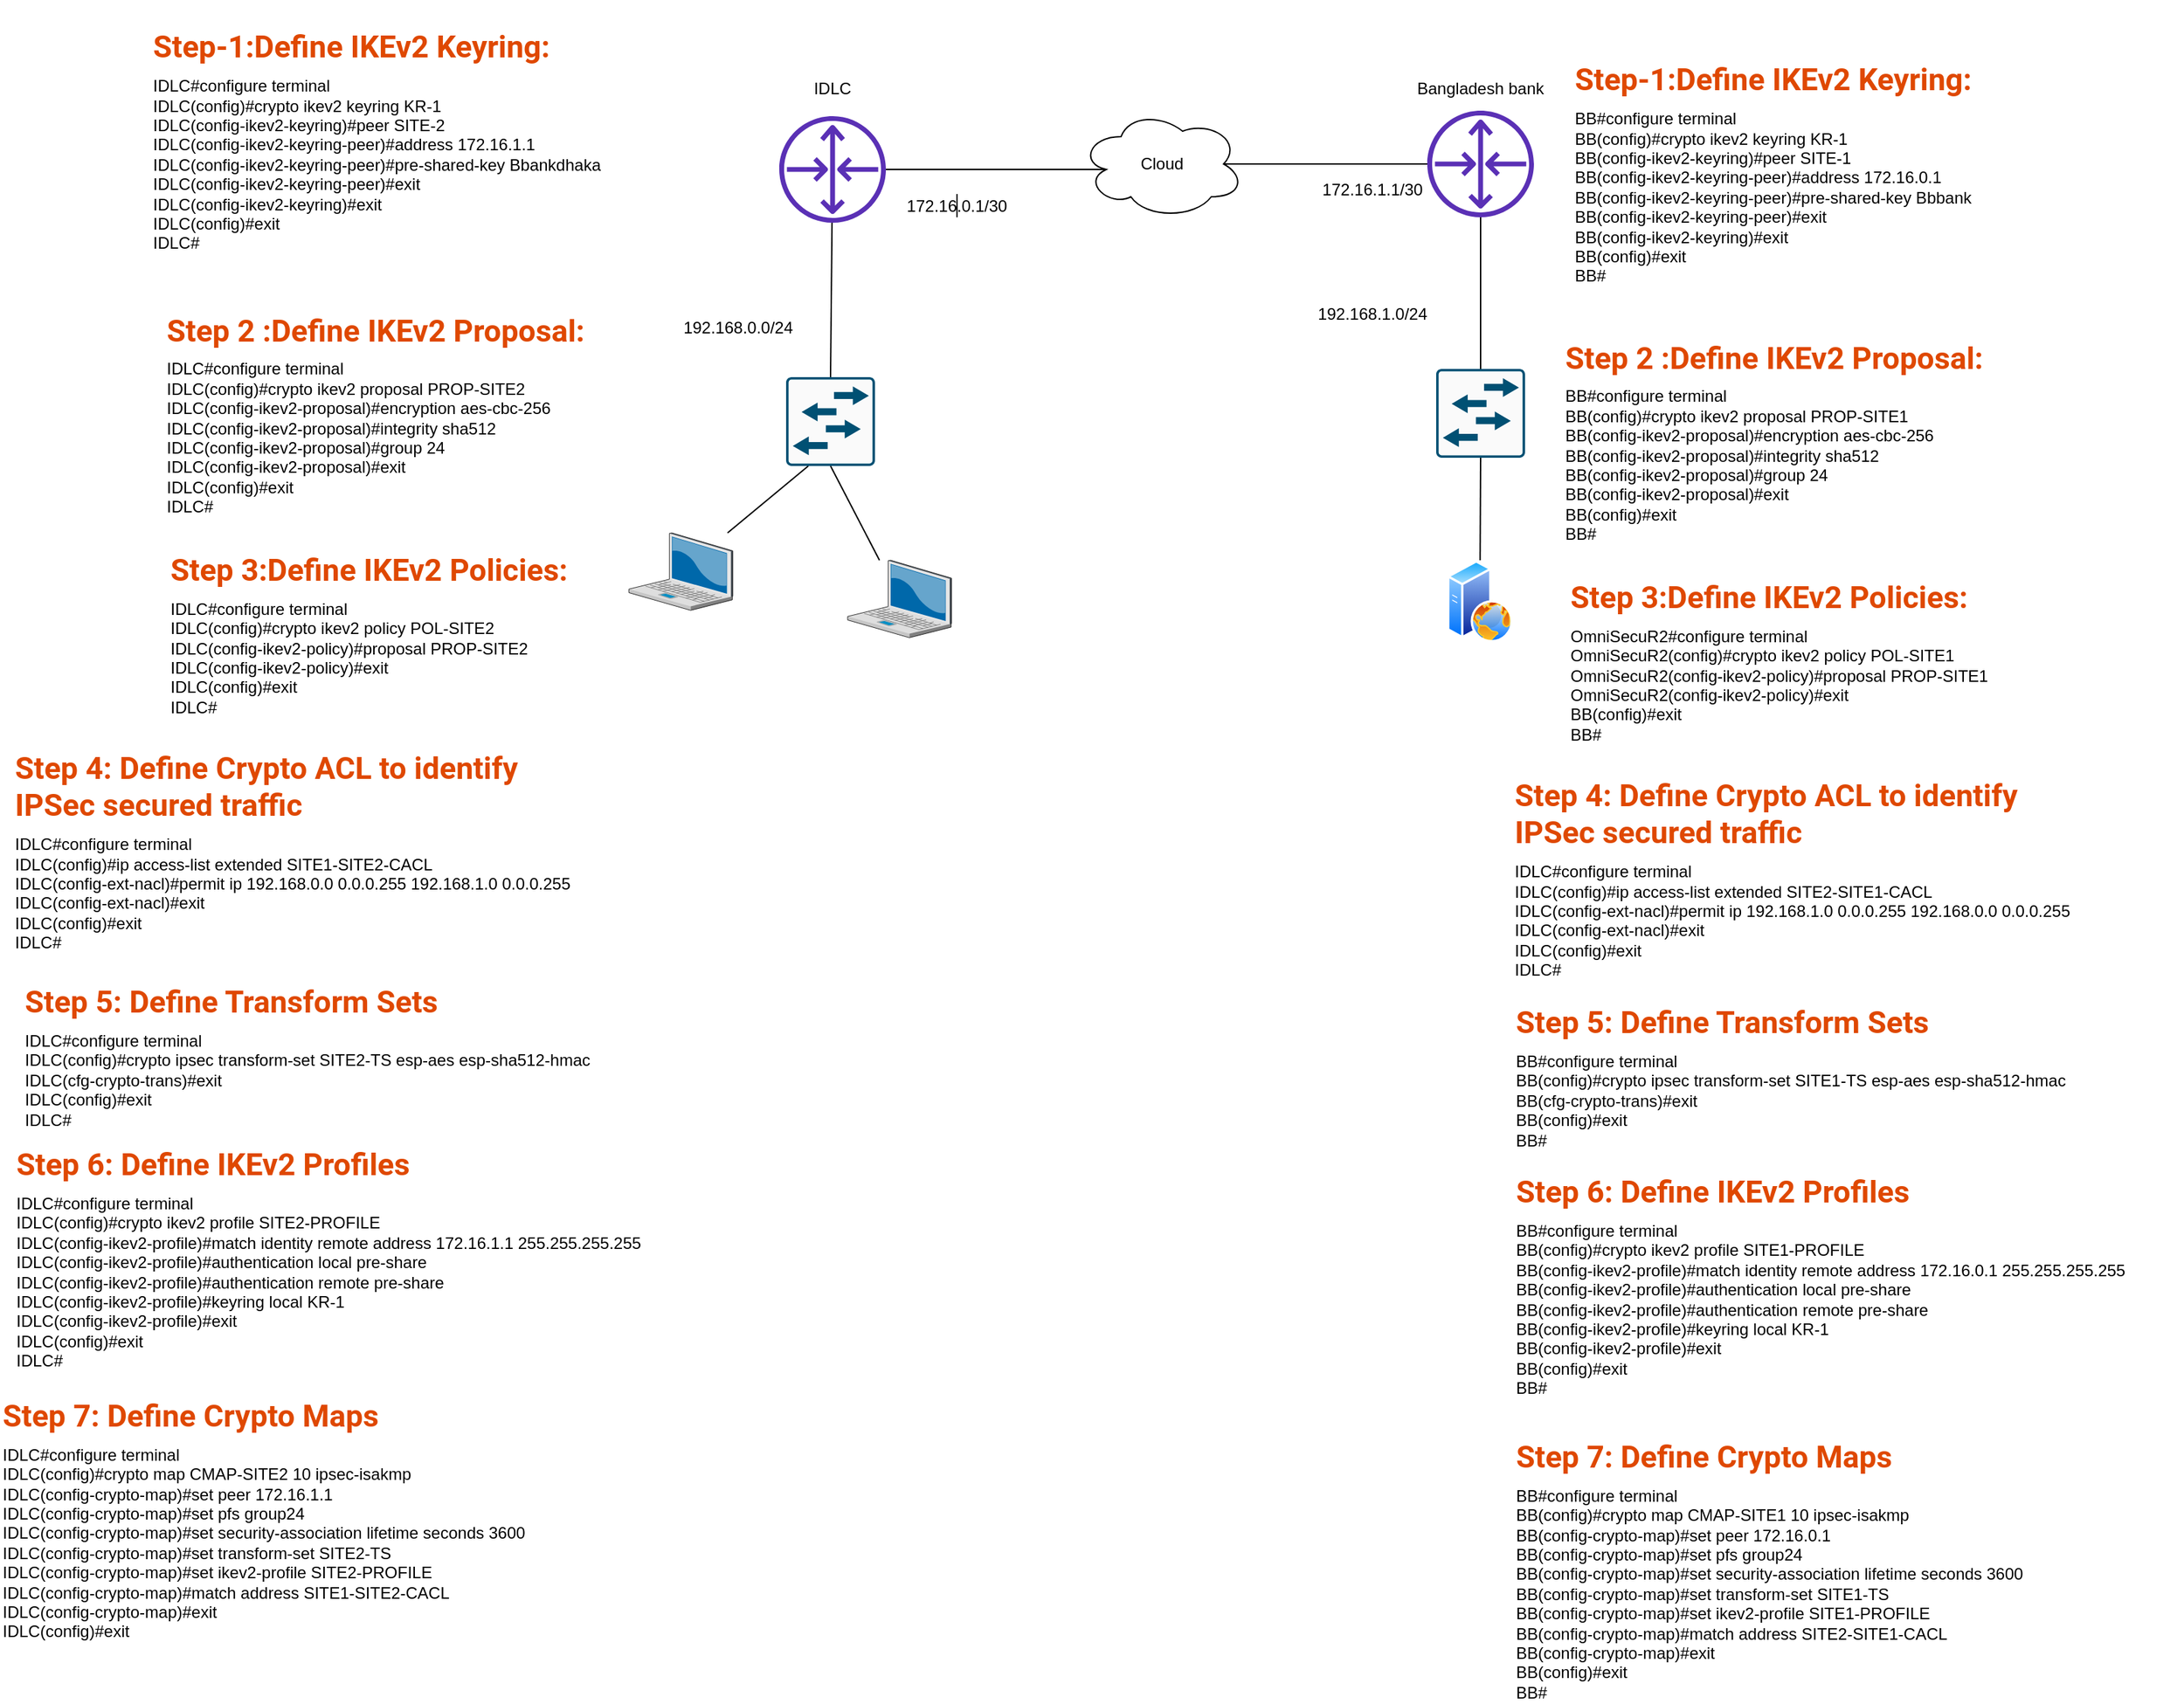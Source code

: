 <mxfile version="13.10.6" type="github">
  <diagram id="ckRrnIVcHQBUZB9jFONz" name="Page-1">
    <mxGraphModel dx="1718" dy="482" grid="1" gridSize="10" guides="1" tooltips="1" connect="1" arrows="1" fold="1" page="1" pageScale="1" pageWidth="850" pageHeight="1100" math="0" shadow="0">
      <root>
        <mxCell id="0" />
        <mxCell id="1" parent="0" />
        <mxCell id="QkRai7MnK0GTXK78Vudh-1" value="" style="outlineConnect=0;fontColor=#232F3E;gradientColor=none;fillColor=#5A30B5;strokeColor=none;dashed=0;verticalLabelPosition=bottom;verticalAlign=top;align=center;html=1;fontSize=12;fontStyle=0;aspect=fixed;pointerEvents=1;shape=mxgraph.aws4.router;" vertex="1" parent="1">
          <mxGeometry x="130" y="145" width="78" height="78" as="geometry" />
        </mxCell>
        <mxCell id="QkRai7MnK0GTXK78Vudh-2" value="" style="outlineConnect=0;fontColor=#232F3E;gradientColor=none;fillColor=#5A30B5;strokeColor=none;dashed=0;verticalLabelPosition=bottom;verticalAlign=top;align=center;html=1;fontSize=12;fontStyle=0;aspect=fixed;pointerEvents=1;shape=mxgraph.aws4.router;" vertex="1" parent="1">
          <mxGeometry x="604" y="141" width="78" height="78" as="geometry" />
        </mxCell>
        <mxCell id="QkRai7MnK0GTXK78Vudh-5" style="edgeStyle=none;rounded=0;orthogonalLoop=1;jettySize=auto;html=1;exitX=0.16;exitY=0.55;exitDx=0;exitDy=0;exitPerimeter=0;endArrow=none;endFill=0;" edge="1" parent="1" source="QkRai7MnK0GTXK78Vudh-3" target="QkRai7MnK0GTXK78Vudh-1">
          <mxGeometry relative="1" as="geometry" />
        </mxCell>
        <mxCell id="QkRai7MnK0GTXK78Vudh-6" style="edgeStyle=none;rounded=0;orthogonalLoop=1;jettySize=auto;html=1;exitX=0.875;exitY=0.5;exitDx=0;exitDy=0;exitPerimeter=0;endArrow=none;endFill=0;" edge="1" parent="1" source="QkRai7MnK0GTXK78Vudh-3" target="QkRai7MnK0GTXK78Vudh-2">
          <mxGeometry relative="1" as="geometry" />
        </mxCell>
        <mxCell id="QkRai7MnK0GTXK78Vudh-3" value="" style="ellipse;shape=cloud;whiteSpace=wrap;html=1;" vertex="1" parent="1">
          <mxGeometry x="350" y="140" width="120" height="80" as="geometry" />
        </mxCell>
        <mxCell id="QkRai7MnK0GTXK78Vudh-7" value="Cloud" style="text;html=1;strokeColor=none;fillColor=none;align=center;verticalAlign=middle;whiteSpace=wrap;rounded=0;" vertex="1" parent="1">
          <mxGeometry x="390" y="170" width="40" height="20" as="geometry" />
        </mxCell>
        <mxCell id="QkRai7MnK0GTXK78Vudh-8" value="Bangladesh bank" style="text;html=1;strokeColor=none;fillColor=none;align=center;verticalAlign=middle;whiteSpace=wrap;rounded=0;" vertex="1" parent="1">
          <mxGeometry x="583" y="120" width="120" height="10" as="geometry" />
        </mxCell>
        <mxCell id="QkRai7MnK0GTXK78Vudh-9" value="IDLC" style="text;html=1;strokeColor=none;fillColor=none;align=center;verticalAlign=middle;whiteSpace=wrap;rounded=0;" vertex="1" parent="1">
          <mxGeometry x="109" y="115" width="120" height="20" as="geometry" />
        </mxCell>
        <mxCell id="QkRai7MnK0GTXK78Vudh-11" value="172.16.0.1/30" style="text;html=1;strokeColor=none;fillColor=none;align=center;verticalAlign=middle;whiteSpace=wrap;rounded=0;" vertex="1" parent="1">
          <mxGeometry x="220" y="202" width="80" height="17" as="geometry" />
        </mxCell>
        <mxCell id="QkRai7MnK0GTXK78Vudh-12" value="172.16.1.1/30" style="text;html=1;strokeColor=none;fillColor=none;align=center;verticalAlign=middle;whiteSpace=wrap;rounded=0;" vertex="1" parent="1">
          <mxGeometry x="524" y="190" width="80" height="17" as="geometry" />
        </mxCell>
        <mxCell id="QkRai7MnK0GTXK78Vudh-13" style="edgeStyle=none;rounded=0;orthogonalLoop=1;jettySize=auto;html=1;exitX=0.5;exitY=1;exitDx=0;exitDy=0;entryX=0.5;entryY=0;entryDx=0;entryDy=0;endArrow=none;endFill=0;" edge="1" parent="1" source="QkRai7MnK0GTXK78Vudh-11" target="QkRai7MnK0GTXK78Vudh-11">
          <mxGeometry relative="1" as="geometry" />
        </mxCell>
        <mxCell id="QkRai7MnK0GTXK78Vudh-16" style="edgeStyle=none;rounded=0;orthogonalLoop=1;jettySize=auto;html=1;exitX=0.5;exitY=0;exitDx=0;exitDy=0;exitPerimeter=0;endArrow=none;endFill=0;" edge="1" parent="1" source="QkRai7MnK0GTXK78Vudh-14">
          <mxGeometry relative="1" as="geometry">
            <mxPoint x="151" y="330" as="sourcePoint" />
            <mxPoint x="168.589" y="223" as="targetPoint" />
          </mxGeometry>
        </mxCell>
        <mxCell id="QkRai7MnK0GTXK78Vudh-24" style="edgeStyle=none;rounded=0;orthogonalLoop=1;jettySize=auto;html=1;exitX=0.25;exitY=1;exitDx=0;exitDy=0;exitPerimeter=0;endArrow=none;endFill=0;" edge="1" parent="1" source="QkRai7MnK0GTXK78Vudh-14" target="QkRai7MnK0GTXK78Vudh-19">
          <mxGeometry relative="1" as="geometry" />
        </mxCell>
        <mxCell id="QkRai7MnK0GTXK78Vudh-26" style="edgeStyle=none;rounded=0;orthogonalLoop=1;jettySize=auto;html=1;exitX=0.5;exitY=1;exitDx=0;exitDy=0;exitPerimeter=0;endArrow=none;endFill=0;" edge="1" parent="1" source="QkRai7MnK0GTXK78Vudh-14" target="QkRai7MnK0GTXK78Vudh-20">
          <mxGeometry relative="1" as="geometry" />
        </mxCell>
        <mxCell id="QkRai7MnK0GTXK78Vudh-14" value="" style="points=[[0.015,0.015,0],[0.985,0.015,0],[0.985,0.985,0],[0.015,0.985,0],[0.25,0,0],[0.5,0,0],[0.75,0,0],[1,0.25,0],[1,0.5,0],[1,0.75,0],[0.75,1,0],[0.5,1,0],[0.25,1,0],[0,0.75,0],[0,0.5,0],[0,0.25,0]];verticalLabelPosition=bottom;html=1;verticalAlign=top;aspect=fixed;align=center;pointerEvents=1;shape=mxgraph.cisco19.rect;prIcon=l2_switch;fillColor=#FAFAFA;strokeColor=#005073;" vertex="1" parent="1">
          <mxGeometry x="135" y="336" width="65" height="65" as="geometry" />
        </mxCell>
        <mxCell id="QkRai7MnK0GTXK78Vudh-18" style="edgeStyle=none;rounded=0;orthogonalLoop=1;jettySize=auto;html=1;exitX=0.5;exitY=0;exitDx=0;exitDy=0;exitPerimeter=0;endArrow=none;endFill=0;" edge="1" parent="1" source="QkRai7MnK0GTXK78Vudh-17" target="QkRai7MnK0GTXK78Vudh-2">
          <mxGeometry relative="1" as="geometry" />
        </mxCell>
        <mxCell id="QkRai7MnK0GTXK78Vudh-23" style="edgeStyle=none;rounded=0;orthogonalLoop=1;jettySize=auto;html=1;exitX=0.5;exitY=1;exitDx=0;exitDy=0;exitPerimeter=0;endArrow=none;endFill=0;" edge="1" parent="1" source="QkRai7MnK0GTXK78Vudh-17" target="QkRai7MnK0GTXK78Vudh-22">
          <mxGeometry relative="1" as="geometry" />
        </mxCell>
        <mxCell id="QkRai7MnK0GTXK78Vudh-17" value="" style="points=[[0.015,0.015,0],[0.985,0.015,0],[0.985,0.985,0],[0.015,0.985,0],[0.25,0,0],[0.5,0,0],[0.75,0,0],[1,0.25,0],[1,0.5,0],[1,0.75,0],[0.75,1,0],[0.5,1,0],[0.25,1,0],[0,0.75,0],[0,0.5,0],[0,0.25,0]];verticalLabelPosition=bottom;html=1;verticalAlign=top;aspect=fixed;align=center;pointerEvents=1;shape=mxgraph.cisco19.rect;prIcon=l2_switch;fillColor=#FAFAFA;strokeColor=#005073;" vertex="1" parent="1">
          <mxGeometry x="610.5" y="330" width="65" height="65" as="geometry" />
        </mxCell>
        <mxCell id="QkRai7MnK0GTXK78Vudh-19" value="" style="verticalLabelPosition=bottom;aspect=fixed;html=1;verticalAlign=top;strokeColor=none;align=center;outlineConnect=0;shape=mxgraph.citrix.laptop_2;" vertex="1" parent="1">
          <mxGeometry x="20" y="450" width="76" height="56.67" as="geometry" />
        </mxCell>
        <mxCell id="QkRai7MnK0GTXK78Vudh-20" value="" style="verticalLabelPosition=bottom;aspect=fixed;html=1;verticalAlign=top;strokeColor=none;align=center;outlineConnect=0;shape=mxgraph.citrix.laptop_2;" vertex="1" parent="1">
          <mxGeometry x="180" y="470" width="76" height="56.67" as="geometry" />
        </mxCell>
        <mxCell id="QkRai7MnK0GTXK78Vudh-22" value="" style="aspect=fixed;perimeter=ellipsePerimeter;html=1;align=center;shadow=0;dashed=0;spacingTop=3;image;image=img/lib/active_directory/web_server.svg;" vertex="1" parent="1">
          <mxGeometry x="618.5" y="470" width="48" height="60" as="geometry" />
        </mxCell>
        <mxCell id="QkRai7MnK0GTXK78Vudh-25" style="edgeStyle=none;rounded=0;orthogonalLoop=1;jettySize=auto;html=1;entryX=0.25;entryY=1;entryDx=0;entryDy=0;entryPerimeter=0;endArrow=none;endFill=0;" edge="1" parent="1" target="QkRai7MnK0GTXK78Vudh-14">
          <mxGeometry relative="1" as="geometry">
            <mxPoint x="151" y="401" as="sourcePoint" />
          </mxGeometry>
        </mxCell>
        <mxCell id="QkRai7MnK0GTXK78Vudh-27" value="192.168.0.0/24" style="text;html=1;strokeColor=none;fillColor=none;align=center;verticalAlign=middle;whiteSpace=wrap;rounded=0;" vertex="1" parent="1">
          <mxGeometry x="50" y="280" width="100" height="40" as="geometry" />
        </mxCell>
        <mxCell id="QkRai7MnK0GTXK78Vudh-28" value="192.168.1.0/24" style="text;html=1;strokeColor=none;fillColor=none;align=center;verticalAlign=middle;whiteSpace=wrap;rounded=0;" vertex="1" parent="1">
          <mxGeometry x="514" y="270" width="100" height="40" as="geometry" />
        </mxCell>
        <mxCell id="QkRai7MnK0GTXK78Vudh-29" value="&lt;h3 style=&quot;box-sizing: border-box ; margin-top: 0px ; margin-bottom: 0.5rem ; line-height: 1.2 ; font-size: 1.4rem ; padding-top: 6px ; color: rgb(223 , 72 , 0) ; font-family: &amp;#34;rubik&amp;#34; , &amp;#34;roboto&amp;#34; , &amp;#34;pt serif&amp;#34; , &amp;#34;segoe ui&amp;#34; , &amp;#34;helvetica&amp;#34; , sans-serif ; background-color: rgb(255 , 255 , 255)&quot;&gt;Step-1:Define IKEv2 Keyring:&lt;/h3&gt;&lt;div&gt;&lt;div&gt;IDLC#configure terminal&lt;/div&gt;&lt;div&gt;IDLC(config)#crypto ikev2 keyring KR-1&lt;/div&gt;&lt;div&gt;IDLC(config-ikev2-keyring)#peer SITE-2&lt;/div&gt;&lt;div&gt;IDLC(config-ikev2-keyring-peer)#address 172.16.1.1&lt;/div&gt;&lt;div&gt;IDLC(config-ikev2-keyring-peer)#pre-shared-key Bbankdhaka&lt;/div&gt;&lt;div&gt;IDLC(config-ikev2-keyring-peer)#exit&lt;/div&gt;&lt;div&gt;IDLC(config-ikev2-keyring)#exit&lt;/div&gt;&lt;div&gt;IDLC(config)#exit&lt;/div&gt;&lt;div&gt;IDLC#&lt;/div&gt;&lt;/div&gt;" style="text;html=1;strokeColor=none;fillColor=none;align=left;verticalAlign=middle;whiteSpace=wrap;rounded=0;" vertex="1" parent="1">
          <mxGeometry x="-330" y="60" width="370" height="200" as="geometry" />
        </mxCell>
        <mxCell id="QkRai7MnK0GTXK78Vudh-30" value="&lt;h3 style=&quot;box-sizing: border-box ; margin-top: 0px ; margin-bottom: 0.5rem ; line-height: 1.2 ; font-size: 1.4rem ; padding-top: 6px ; color: rgb(223 , 72 , 0) ; font-family: &amp;#34;rubik&amp;#34; , &amp;#34;roboto&amp;#34; , &amp;#34;pt serif&amp;#34; , &amp;#34;segoe ui&amp;#34; , &amp;#34;helvetica&amp;#34; , sans-serif ; background-color: rgb(255 , 255 , 255)&quot;&gt;Step-1:Define IKEv2 Keyring:&lt;/h3&gt;&lt;div&gt;&lt;div&gt;BB#configure terminal&lt;/div&gt;&lt;div&gt;BB(config)#crypto ikev2 keyring KR-1&lt;/div&gt;&lt;div&gt;BB(config-ikev2-keyring)#peer SITE-1&lt;/div&gt;&lt;div&gt;BB(config-ikev2-keyring-peer)#address 172.16.0.1&lt;/div&gt;&lt;div&gt;BB(config-ikev2-keyring-peer)#pre-shared-key Bbbank&lt;/div&gt;&lt;div&gt;BB(config-ikev2-keyring-peer)#exit&lt;/div&gt;&lt;div&gt;BB(config-ikev2-keyring)#exit&lt;/div&gt;&lt;div&gt;BB(config)#exit&lt;/div&gt;&lt;div&gt;BB#&lt;/div&gt;&lt;/div&gt;" style="text;html=1;strokeColor=none;fillColor=none;align=left;verticalAlign=middle;whiteSpace=wrap;rounded=0;" vertex="1" parent="1">
          <mxGeometry x="710" y="84" width="370" height="200" as="geometry" />
        </mxCell>
        <mxCell id="QkRai7MnK0GTXK78Vudh-31" value="&lt;h3 style=&quot;box-sizing: border-box ; margin-top: 0px ; margin-bottom: 0.5rem ; line-height: 1.2 ; font-size: 1.4rem ; padding-top: 6px ; color: rgb(223 , 72 , 0) ; font-family: &amp;#34;rubik&amp;#34; , &amp;#34;roboto&amp;#34; , &amp;#34;pt serif&amp;#34; , &amp;#34;segoe ui&amp;#34; , &amp;#34;helvetica&amp;#34; , sans-serif ; background-color: rgb(255 , 255 , 255)&quot;&gt;Step 2 :Define IKEv2 Proposal:&lt;/h3&gt;&lt;div&gt;&lt;div&gt;IDLC#configure terminal&lt;/div&gt;&lt;div&gt;IDLC(config)#crypto ikev2 proposal PROP-SITE2&lt;/div&gt;&lt;div&gt;IDLC(config-ikev2-proposal)#encryption aes-cbc-256&lt;/div&gt;&lt;div&gt;IDLC(config-ikev2-proposal)#integrity sha512&lt;/div&gt;&lt;div&gt;IDLC(config-ikev2-proposal)#group 24&lt;/div&gt;&lt;div&gt;IDLC(config-ikev2-proposal)#exit&lt;/div&gt;&lt;div&gt;IDLC(config)#exit&lt;/div&gt;&lt;div&gt;IDLC#&lt;/div&gt;&lt;/div&gt;" style="text;html=1;strokeColor=none;fillColor=none;align=left;verticalAlign=middle;whiteSpace=wrap;rounded=0;" vertex="1" parent="1">
          <mxGeometry x="-320" y="260" width="370" height="200" as="geometry" />
        </mxCell>
        <mxCell id="QkRai7MnK0GTXK78Vudh-32" value="&lt;h3 style=&quot;box-sizing: border-box ; margin-top: 0px ; margin-bottom: 0.5rem ; line-height: 1.2 ; font-size: 1.4rem ; padding-top: 6px ; color: rgb(223 , 72 , 0) ; font-family: &amp;#34;rubik&amp;#34; , &amp;#34;roboto&amp;#34; , &amp;#34;pt serif&amp;#34; , &amp;#34;segoe ui&amp;#34; , &amp;#34;helvetica&amp;#34; , sans-serif ; background-color: rgb(255 , 255 , 255)&quot;&gt;Step 2 :Define IKEv2 Proposal:&lt;/h3&gt;&lt;div&gt;&lt;div&gt;BB#configure terminal&lt;/div&gt;&lt;div&gt;BB(config)#crypto ikev2 proposal PROP-SITE1&lt;/div&gt;&lt;div&gt;BB(config-ikev2-proposal)#encryption aes-cbc-256&lt;/div&gt;&lt;div&gt;BB(config-ikev2-proposal)#integrity sha512&lt;/div&gt;&lt;div&gt;BB(config-ikev2-proposal)#group 24&lt;/div&gt;&lt;div&gt;BB(config-ikev2-proposal)#exit&lt;/div&gt;&lt;div&gt;BB(config)#exit&lt;/div&gt;&lt;div&gt;BB#&lt;/div&gt;&lt;/div&gt;" style="text;html=1;strokeColor=none;fillColor=none;align=left;verticalAlign=middle;whiteSpace=wrap;rounded=0;" vertex="1" parent="1">
          <mxGeometry x="703" y="280" width="370" height="200" as="geometry" />
        </mxCell>
        <mxCell id="QkRai7MnK0GTXK78Vudh-33" value="&lt;h3 style=&quot;box-sizing: border-box ; margin-top: 0px ; margin-bottom: 0.5rem ; line-height: 1.2 ; font-size: 1.4rem ; padding-top: 6px ; color: rgb(223 , 72 , 0) ; font-family: &amp;#34;rubik&amp;#34; , &amp;#34;roboto&amp;#34; , &amp;#34;pt serif&amp;#34; , &amp;#34;segoe ui&amp;#34; , &amp;#34;helvetica&amp;#34; , sans-serif ; background-color: rgb(255 , 255 , 255) ; text-align: left&quot;&gt;Step 3:Define IKEv2 Policies:&lt;/h3&gt;&lt;div&gt;&lt;div style=&quot;text-align: left&quot;&gt;IDLC#configure terminal&lt;/div&gt;&lt;div style=&quot;text-align: left&quot;&gt;IDLC(config)#crypto ikev2 policy POL-SITE2&lt;/div&gt;&lt;div style=&quot;text-align: left&quot;&gt;IDLC(config-ikev2-policy)#proposal PROP-SITE2&lt;/div&gt;&lt;div style=&quot;text-align: left&quot;&gt;IDLC(config-ikev2-policy)#exit&lt;/div&gt;&lt;div style=&quot;text-align: left&quot;&gt;IDLC(config)#exit&lt;/div&gt;&lt;div style=&quot;text-align: left&quot;&gt;IDLC#&lt;/div&gt;&lt;/div&gt;" style="text;html=1;strokeColor=none;fillColor=none;align=center;verticalAlign=middle;whiteSpace=wrap;rounded=0;" vertex="1" parent="1">
          <mxGeometry x="-320" y="450" width="300" height="142" as="geometry" />
        </mxCell>
        <mxCell id="QkRai7MnK0GTXK78Vudh-34" value="&lt;h3 style=&quot;box-sizing: border-box ; margin-top: 0px ; margin-bottom: 0.5rem ; line-height: 1.2 ; font-size: 1.4rem ; padding-top: 6px ; color: rgb(223 , 72 , 0) ; font-family: &amp;#34;rubik&amp;#34; , &amp;#34;roboto&amp;#34; , &amp;#34;pt serif&amp;#34; , &amp;#34;segoe ui&amp;#34; , &amp;#34;helvetica&amp;#34; , sans-serif ; background-color: rgb(255 , 255 , 255) ; text-align: left&quot;&gt;Step 3:Define IKEv2 Policies:&lt;/h3&gt;&lt;div&gt;&lt;div style=&quot;text-align: left&quot;&gt;&lt;div&gt;OmniSecuR2#configure terminal&lt;/div&gt;&lt;div&gt;OmniSecuR2(config)#crypto ikev2 policy POL-SITE1&lt;/div&gt;&lt;div&gt;OmniSecuR2(config-ikev2-policy)#proposal PROP-SITE1&lt;/div&gt;&lt;div&gt;OmniSecuR2(config-ikev2-policy)#exit&lt;/div&gt;&lt;div&gt;BB(config)#exit&lt;/div&gt;&lt;div&gt;BB#&lt;/div&gt;&lt;/div&gt;&lt;/div&gt;" style="text;html=1;strokeColor=none;fillColor=none;align=center;verticalAlign=middle;whiteSpace=wrap;rounded=0;" vertex="1" parent="1">
          <mxGeometry x="703" y="470" width="317" height="142" as="geometry" />
        </mxCell>
        <mxCell id="QkRai7MnK0GTXK78Vudh-35" value="&lt;h3 style=&quot;box-sizing: border-box ; margin-top: 0px ; margin-bottom: 0.5rem ; line-height: 1.2 ; font-size: 1.4rem ; padding-top: 6px ; color: rgb(223 , 72 , 0) ; font-family: &amp;#34;rubik&amp;#34; , &amp;#34;roboto&amp;#34; , &amp;#34;pt serif&amp;#34; , &amp;#34;segoe ui&amp;#34; , &amp;#34;helvetica&amp;#34; , sans-serif ; background-color: rgb(255 , 255 , 255) ; text-align: left&quot;&gt;Step 4: Define Crypto ACL to identify IPSec secured traffic&lt;/h3&gt;&lt;div&gt;&lt;div style=&quot;text-align: left&quot;&gt;IDLC#configure terminal&lt;/div&gt;&lt;div style=&quot;text-align: left&quot;&gt;IDLC(config)#ip access-list extended SITE1-SITE2-CACL&lt;/div&gt;&lt;div style=&quot;text-align: left&quot;&gt;IDLC(config-ext-nacl)#permit ip 192.168.0.0 0.0.0.255 192.168.1.0 0.0.0.255&lt;/div&gt;&lt;div style=&quot;text-align: left&quot;&gt;IDLC(config-ext-nacl)#exit&lt;/div&gt;&lt;div style=&quot;text-align: left&quot;&gt;IDLC(config)#exit&lt;/div&gt;&lt;div style=&quot;text-align: left&quot;&gt;IDLC#&lt;/div&gt;&lt;/div&gt;" style="text;html=1;strokeColor=none;fillColor=none;align=center;verticalAlign=middle;whiteSpace=wrap;rounded=0;" vertex="1" parent="1">
          <mxGeometry x="-430" y="600" width="430" height="160" as="geometry" />
        </mxCell>
        <mxCell id="QkRai7MnK0GTXK78Vudh-36" value="&lt;h3 style=&quot;box-sizing: border-box ; margin-top: 0px ; margin-bottom: 0.5rem ; line-height: 1.2 ; font-size: 1.4rem ; padding-top: 6px ; color: rgb(223 , 72 , 0) ; font-family: &amp;#34;rubik&amp;#34; , &amp;#34;roboto&amp;#34; , &amp;#34;pt serif&amp;#34; , &amp;#34;segoe ui&amp;#34; , &amp;#34;helvetica&amp;#34; , sans-serif ; background-color: rgb(255 , 255 , 255) ; text-align: left&quot;&gt;Step 5: Define Transform Sets&lt;/h3&gt;&lt;div&gt;&lt;div style=&quot;text-align: left&quot;&gt;IDLC#configure terminal&lt;/div&gt;&lt;div style=&quot;text-align: left&quot;&gt;IDLC(config)#crypto ipsec transform-set SITE2-TS esp-aes esp-sha512-hmac&lt;/div&gt;&lt;div style=&quot;text-align: left&quot;&gt;IDLC(cfg-crypto-trans)#exit&lt;/div&gt;&lt;div style=&quot;text-align: left&quot;&gt;IDLC(config)#exit&lt;/div&gt;&lt;div style=&quot;text-align: left&quot;&gt;IDLC#&lt;/div&gt;&lt;/div&gt;" style="text;html=1;strokeColor=none;fillColor=none;align=center;verticalAlign=middle;whiteSpace=wrap;rounded=0;" vertex="1" parent="1">
          <mxGeometry x="-435" y="770" width="440" height="120" as="geometry" />
        </mxCell>
        <mxCell id="QkRai7MnK0GTXK78Vudh-37" value="&lt;h3 style=&quot;box-sizing: border-box ; margin-top: 0px ; margin-bottom: 0.5rem ; line-height: 1.2 ; font-size: 1.4rem ; padding-top: 6px ; color: rgb(223 , 72 , 0) ; font-family: &amp;#34;rubik&amp;#34; , &amp;#34;roboto&amp;#34; , &amp;#34;pt serif&amp;#34; , &amp;#34;segoe ui&amp;#34; , &amp;#34;helvetica&amp;#34; , sans-serif ; background-color: rgb(255 , 255 , 255) ; text-align: left&quot;&gt;Step 4: Define Crypto ACL to identify IPSec secured traffic&lt;/h3&gt;&lt;div&gt;&lt;div style=&quot;text-align: left&quot;&gt;IDLC#configure terminal&lt;/div&gt;&lt;div style=&quot;text-align: left&quot;&gt;IDLC(config)#ip access-list extended SITE2-SITE1-CACL&lt;/div&gt;&lt;div style=&quot;text-align: left&quot;&gt;IDLC(config-ext-nacl)#permit ip 192.168.1.0 0.0.0.255 192.168.0.0 0.0.0.255&lt;/div&gt;&lt;div style=&quot;text-align: left&quot;&gt;IDLC(config-ext-nacl)#exit&lt;/div&gt;&lt;div style=&quot;text-align: left&quot;&gt;IDLC(config)#exit&lt;/div&gt;&lt;div style=&quot;text-align: left&quot;&gt;IDLC#&lt;/div&gt;&lt;/div&gt;" style="text;html=1;strokeColor=none;fillColor=none;align=center;verticalAlign=middle;whiteSpace=wrap;rounded=0;" vertex="1" parent="1">
          <mxGeometry x="666.5" y="620" width="430" height="160" as="geometry" />
        </mxCell>
        <mxCell id="QkRai7MnK0GTXK78Vudh-38" value="&lt;h3 style=&quot;box-sizing: border-box ; margin-top: 0px ; margin-bottom: 0.5rem ; line-height: 1.2 ; font-size: 1.4rem ; padding-top: 6px ; color: rgb(223 , 72 , 0) ; font-family: &amp;#34;rubik&amp;#34; , &amp;#34;roboto&amp;#34; , &amp;#34;pt serif&amp;#34; , &amp;#34;segoe ui&amp;#34; , &amp;#34;helvetica&amp;#34; , sans-serif ; background-color: rgb(255 , 255 , 255) ; text-align: left&quot;&gt;Step 5: Define Transform Sets&lt;/h3&gt;&lt;div&gt;&lt;div style=&quot;text-align: left&quot;&gt;&lt;div&gt;BB#configure terminal&lt;/div&gt;&lt;div&gt;BB(config)#crypto ipsec transform-set SITE1-TS esp-aes esp-sha512-hmac&lt;/div&gt;&lt;div&gt;BB(cfg-crypto-trans)#exit&lt;/div&gt;&lt;div&gt;BB(config)#exit&lt;/div&gt;&lt;div&gt;BB#&lt;/div&gt;&lt;/div&gt;&lt;/div&gt;" style="text;html=1;strokeColor=none;fillColor=none;align=center;verticalAlign=middle;whiteSpace=wrap;rounded=0;" vertex="1" parent="1">
          <mxGeometry x="650" y="790" width="440" height="110" as="geometry" />
        </mxCell>
        <mxCell id="QkRai7MnK0GTXK78Vudh-39" value="&lt;h3 style=&quot;box-sizing: border-box ; margin-top: 0px ; margin-bottom: 0.5rem ; line-height: 1.2 ; font-size: 1.4rem ; padding-top: 6px ; color: rgb(223 , 72 , 0) ; font-family: &amp;#34;rubik&amp;#34; , &amp;#34;roboto&amp;#34; , &amp;#34;pt serif&amp;#34; , &amp;#34;segoe ui&amp;#34; , &amp;#34;helvetica&amp;#34; , sans-serif ; background-color: rgb(255 , 255 , 255)&quot;&gt;Step 6: Define IKEv2 Profiles&lt;/h3&gt;&lt;div&gt;&lt;div&gt;IDLC#configure terminal&lt;/div&gt;&lt;div&gt;IDLC(config)#crypto ikev2 profile SITE2-PROFILE&lt;/div&gt;&lt;div&gt;IDLC(config-ikev2-profile)#match identity remote address 172.16.1.1 255.255.255.255&lt;/div&gt;&lt;div&gt;IDLC(config-ikev2-profile)#authentication local pre-share&lt;/div&gt;&lt;div&gt;IDLC(config-ikev2-profile)#authentication remote pre-share&lt;/div&gt;&lt;div&gt;IDLC(config-ikev2-profile)#keyring local KR-1&lt;/div&gt;&lt;div&gt;IDLC(config-ikev2-profile)#exit&lt;/div&gt;&lt;div&gt;IDLC(config)#exit&lt;/div&gt;&lt;div&gt;IDLC#&lt;/div&gt;&lt;/div&gt;&lt;div&gt;&lt;br&gt;&lt;/div&gt;" style="text;html=1;strokeColor=none;fillColor=none;align=left;verticalAlign=middle;whiteSpace=wrap;rounded=0;" vertex="1" parent="1">
          <mxGeometry x="-430" y="900" width="490" height="170" as="geometry" />
        </mxCell>
        <mxCell id="QkRai7MnK0GTXK78Vudh-40" value="&lt;h3 style=&quot;box-sizing: border-box ; margin-top: 0px ; margin-bottom: 0.5rem ; line-height: 1.2 ; font-size: 1.4rem ; padding-top: 6px ; color: rgb(223 , 72 , 0) ; font-family: &amp;#34;rubik&amp;#34; , &amp;#34;roboto&amp;#34; , &amp;#34;pt serif&amp;#34; , &amp;#34;segoe ui&amp;#34; , &amp;#34;helvetica&amp;#34; , sans-serif ; background-color: rgb(255 , 255 , 255)&quot;&gt;Step 6: Define IKEv2 Profiles&lt;/h3&gt;&lt;div&gt;&lt;div&gt;BB#configure terminal&lt;/div&gt;&lt;div&gt;BB(config)#crypto ikev2 profile SITE1-PROFILE&lt;/div&gt;&lt;div&gt;BB(config-ikev2-profile)#match identity remote address 172.16.0.1 255.255.255.255&lt;/div&gt;&lt;div&gt;BB(config-ikev2-profile)#authentication local pre-share&lt;/div&gt;&lt;div&gt;BB(config-ikev2-profile)#authentication remote pre-share&lt;/div&gt;&lt;div&gt;BB(config-ikev2-profile)#keyring local KR-1&lt;/div&gt;&lt;div&gt;BB(config-ikev2-profile)#exit&lt;/div&gt;&lt;div&gt;BB(config)#exit&lt;/div&gt;&lt;div&gt;BB#&lt;/div&gt;&lt;/div&gt;&lt;div&gt;&lt;br&gt;&lt;/div&gt;" style="text;html=1;strokeColor=none;fillColor=none;align=left;verticalAlign=middle;whiteSpace=wrap;rounded=0;" vertex="1" parent="1">
          <mxGeometry x="666.5" y="920" width="490" height="170" as="geometry" />
        </mxCell>
        <mxCell id="QkRai7MnK0GTXK78Vudh-41" value="&lt;h3 style=&quot;box-sizing: border-box ; margin-top: 0px ; margin-bottom: 0.5rem ; font-weight: 600 ; line-height: 1.2 ; font-size: 1.4rem ; padding-top: 6px ; color: rgb(223 , 72 , 0) ; text-align: left ; cursor: auto ; font-family: &amp;#34;rubik&amp;#34; , &amp;#34;roboto&amp;#34; , &amp;#34;pt serif&amp;#34; , &amp;#34;segoe ui&amp;#34; , &amp;#34;helvetica&amp;#34; , sans-serif ; font-style: normal ; letter-spacing: normal ; text-indent: 0px ; text-transform: none ; word-spacing: 0px ; background-color: rgb(255 , 255 , 255)&quot;&gt;Step 7: Define Crypto Maps&lt;/h3&gt;&lt;div&gt;&lt;div&gt;IDLC#configure terminal&lt;/div&gt;&lt;div&gt;IDLC(config)#crypto map CMAP-SITE2 10 ipsec-isakmp&lt;/div&gt;&lt;div&gt;IDLC(config-crypto-map)#set peer 172.16.1.1&lt;/div&gt;&lt;div&gt;IDLC(config-crypto-map)#set pfs group24&lt;/div&gt;&lt;div&gt;IDLC(config-crypto-map)#set security-association lifetime seconds 3600&lt;/div&gt;&lt;div&gt;IDLC(config-crypto-map)#set transform-set SITE2-TS&lt;/div&gt;&lt;div&gt;IDLC(config-crypto-map)#set ikev2-profile SITE2-PROFILE&lt;/div&gt;&lt;div&gt;IDLC(config-crypto-map)#match address SITE1-SITE2-CACL&lt;/div&gt;&lt;div&gt;IDLC(config-crypto-map)#exit&lt;/div&gt;&lt;div&gt;IDLC(config)#exit&lt;/div&gt;&lt;/div&gt;" style="text;whiteSpace=wrap;html=1;" vertex="1" parent="1">
          <mxGeometry x="-440" y="1070" width="440" height="200" as="geometry" />
        </mxCell>
        <mxCell id="QkRai7MnK0GTXK78Vudh-42" value="&lt;h3 style=&quot;box-sizing: border-box ; margin-top: 0px ; margin-bottom: 0.5rem ; font-weight: 600 ; line-height: 1.2 ; font-size: 1.4rem ; padding-top: 6px ; color: rgb(223 , 72 , 0) ; text-align: left ; cursor: auto ; font-family: &amp;#34;rubik&amp;#34; , &amp;#34;roboto&amp;#34; , &amp;#34;pt serif&amp;#34; , &amp;#34;segoe ui&amp;#34; , &amp;#34;helvetica&amp;#34; , sans-serif ; font-style: normal ; letter-spacing: normal ; text-indent: 0px ; text-transform: none ; word-spacing: 0px ; background-color: rgb(255 , 255 , 255)&quot;&gt;Step 7: Define Crypto Maps&lt;/h3&gt;&lt;div&gt;&lt;div&gt;BB#configure terminal&lt;/div&gt;&lt;div&gt;BB(config)#crypto map CMAP-SITE1 10 ipsec-isakmp&lt;/div&gt;&lt;div&gt;BB(config-crypto-map)#set peer 172.16.0.1&lt;/div&gt;&lt;div&gt;BB(config-crypto-map)#set pfs group24&lt;/div&gt;&lt;div&gt;BB(config-crypto-map)#set security-association lifetime seconds 3600&lt;/div&gt;&lt;div&gt;BB(config-crypto-map)#set transform-set SITE1-TS&lt;/div&gt;&lt;div&gt;BB(config-crypto-map)#set ikev2-profile SITE1-PROFILE&lt;/div&gt;&lt;div&gt;BB(config-crypto-map)#match address SITE2-SITE1-CACL&lt;/div&gt;&lt;div&gt;BB(config-crypto-map)#exit&lt;/div&gt;&lt;div&gt;BB(config)#exit&lt;/div&gt;&lt;div&gt;BB#&lt;/div&gt;&lt;/div&gt;" style="text;whiteSpace=wrap;html=1;" vertex="1" parent="1">
          <mxGeometry x="666.5" y="1100" width="440" height="200" as="geometry" />
        </mxCell>
      </root>
    </mxGraphModel>
  </diagram>
</mxfile>
